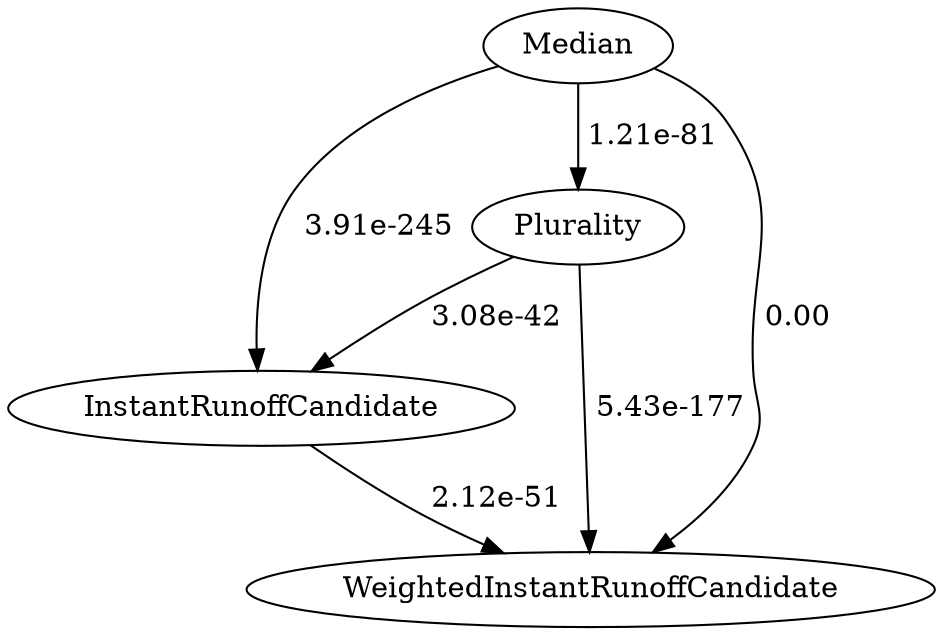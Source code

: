 digraph "candidate-mechanisms-p-values" {
	InstantRunoffCandidate
	Median
	Plurality
	WeightedInstantRunoffCandidate
	InstantRunoffCandidate -> WeightedInstantRunoffCandidate [label=" 2.12e-51"]
	Median -> InstantRunoffCandidate [label=" 3.91e-245"]
	Median -> Plurality [label=" 1.21e-81"]
	Median -> WeightedInstantRunoffCandidate [label=" 0.00"]
	Plurality -> InstantRunoffCandidate [label=" 3.08e-42"]
	Plurality -> WeightedInstantRunoffCandidate [label=" 5.43e-177"]
}
